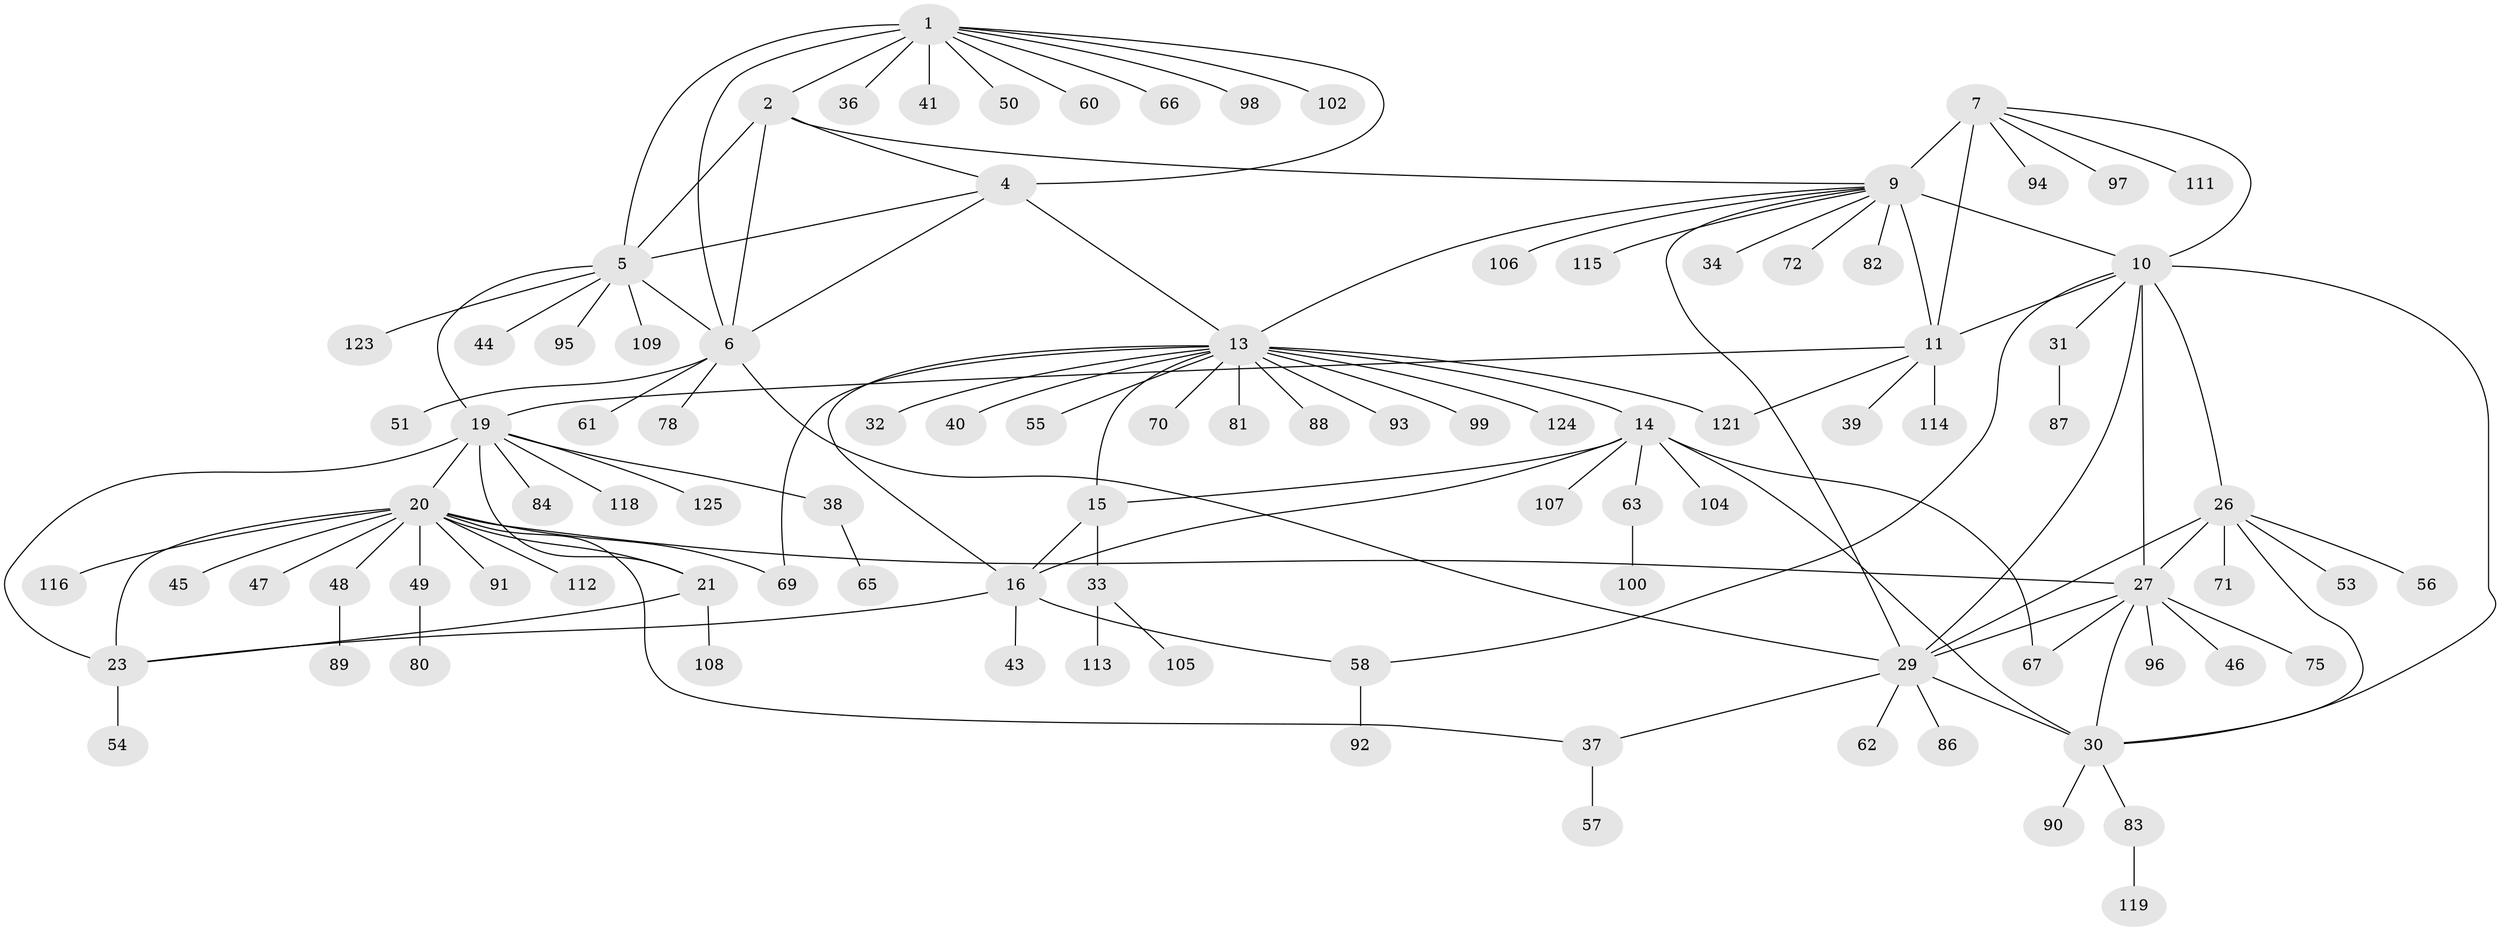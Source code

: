 // original degree distribution, {7: 0.072, 6: 0.024, 10: 0.048, 8: 0.048, 14: 0.008, 9: 0.04, 2: 0.12, 3: 0.056, 1: 0.584}
// Generated by graph-tools (version 1.1) at 2025/11/02/27/25 16:11:35]
// undirected, 98 vertices, 130 edges
graph export_dot {
graph [start="1"]
  node [color=gray90,style=filled];
  1 [super="+3"];
  2;
  4 [super="+77"];
  5 [super="+74"];
  6 [super="+59"];
  7 [super="+8"];
  9 [super="+12"];
  10 [super="+25"];
  11 [super="+42"];
  13 [super="+17"];
  14 [super="+18"];
  15 [super="+76"];
  16 [super="+79"];
  19 [super="+22"];
  20 [super="+24"];
  21 [super="+68"];
  23;
  26 [super="+35"];
  27 [super="+28"];
  29 [super="+73"];
  30 [super="+101"];
  31;
  32 [super="+52"];
  33;
  34;
  36;
  37;
  38;
  39;
  40 [super="+120"];
  41;
  43;
  44;
  45;
  46;
  47;
  48 [super="+64"];
  49;
  50;
  51;
  53 [super="+85"];
  54;
  55;
  56;
  57;
  58;
  60;
  61;
  62;
  63;
  65;
  66;
  67 [super="+122"];
  69 [super="+117"];
  70;
  71;
  72;
  75;
  78;
  80;
  81;
  82;
  83;
  84;
  86;
  87;
  88 [super="+110"];
  89;
  90;
  91;
  92;
  93;
  94;
  95;
  96;
  97 [super="+103"];
  98;
  99;
  100;
  102;
  104;
  105;
  106;
  107;
  108;
  109;
  111;
  112;
  113;
  114;
  115;
  116;
  118;
  119;
  121;
  123;
  124;
  125;
  1 -- 2 [weight=2];
  1 -- 4 [weight=2];
  1 -- 5 [weight=2];
  1 -- 6 [weight=2];
  1 -- 36;
  1 -- 102;
  1 -- 66;
  1 -- 98;
  1 -- 41;
  1 -- 50;
  1 -- 60;
  2 -- 4;
  2 -- 5;
  2 -- 6;
  2 -- 9;
  4 -- 5;
  4 -- 6;
  4 -- 13;
  5 -- 6;
  5 -- 44;
  5 -- 95;
  5 -- 109;
  5 -- 19;
  5 -- 123;
  6 -- 29;
  6 -- 51;
  6 -- 78;
  6 -- 61;
  7 -- 9 [weight=4];
  7 -- 10 [weight=2];
  7 -- 11 [weight=2];
  7 -- 94;
  7 -- 111;
  7 -- 97;
  9 -- 10 [weight=2];
  9 -- 11 [weight=2];
  9 -- 34;
  9 -- 106;
  9 -- 72;
  9 -- 13;
  9 -- 82;
  9 -- 115;
  9 -- 29;
  10 -- 11;
  10 -- 31;
  10 -- 26;
  10 -- 58;
  10 -- 27 [weight=2];
  10 -- 29;
  10 -- 30;
  11 -- 39;
  11 -- 114;
  11 -- 121;
  11 -- 19;
  13 -- 14 [weight=4];
  13 -- 15 [weight=2];
  13 -- 16 [weight=2];
  13 -- 32;
  13 -- 55;
  13 -- 70;
  13 -- 88;
  13 -- 93;
  13 -- 99;
  13 -- 121;
  13 -- 124;
  13 -- 69;
  13 -- 40;
  13 -- 81;
  14 -- 15 [weight=2];
  14 -- 16 [weight=2];
  14 -- 30;
  14 -- 63;
  14 -- 104;
  14 -- 67;
  14 -- 107;
  15 -- 16;
  15 -- 33;
  16 -- 23;
  16 -- 43;
  16 -- 58;
  19 -- 20 [weight=4];
  19 -- 21 [weight=2];
  19 -- 23 [weight=2];
  19 -- 38;
  19 -- 118;
  19 -- 125;
  19 -- 84;
  20 -- 21 [weight=2];
  20 -- 23 [weight=2];
  20 -- 37;
  20 -- 45;
  20 -- 49;
  20 -- 91;
  20 -- 69;
  20 -- 47;
  20 -- 48;
  20 -- 112;
  20 -- 116;
  20 -- 27;
  21 -- 23;
  21 -- 108;
  23 -- 54;
  26 -- 27 [weight=2];
  26 -- 29;
  26 -- 30;
  26 -- 53;
  26 -- 56;
  26 -- 71;
  27 -- 29 [weight=2];
  27 -- 30 [weight=2];
  27 -- 67;
  27 -- 96;
  27 -- 75;
  27 -- 46;
  29 -- 30;
  29 -- 37;
  29 -- 62;
  29 -- 86;
  30 -- 83;
  30 -- 90;
  31 -- 87;
  33 -- 105;
  33 -- 113;
  37 -- 57;
  38 -- 65;
  48 -- 89;
  49 -- 80;
  58 -- 92;
  63 -- 100;
  83 -- 119;
}
